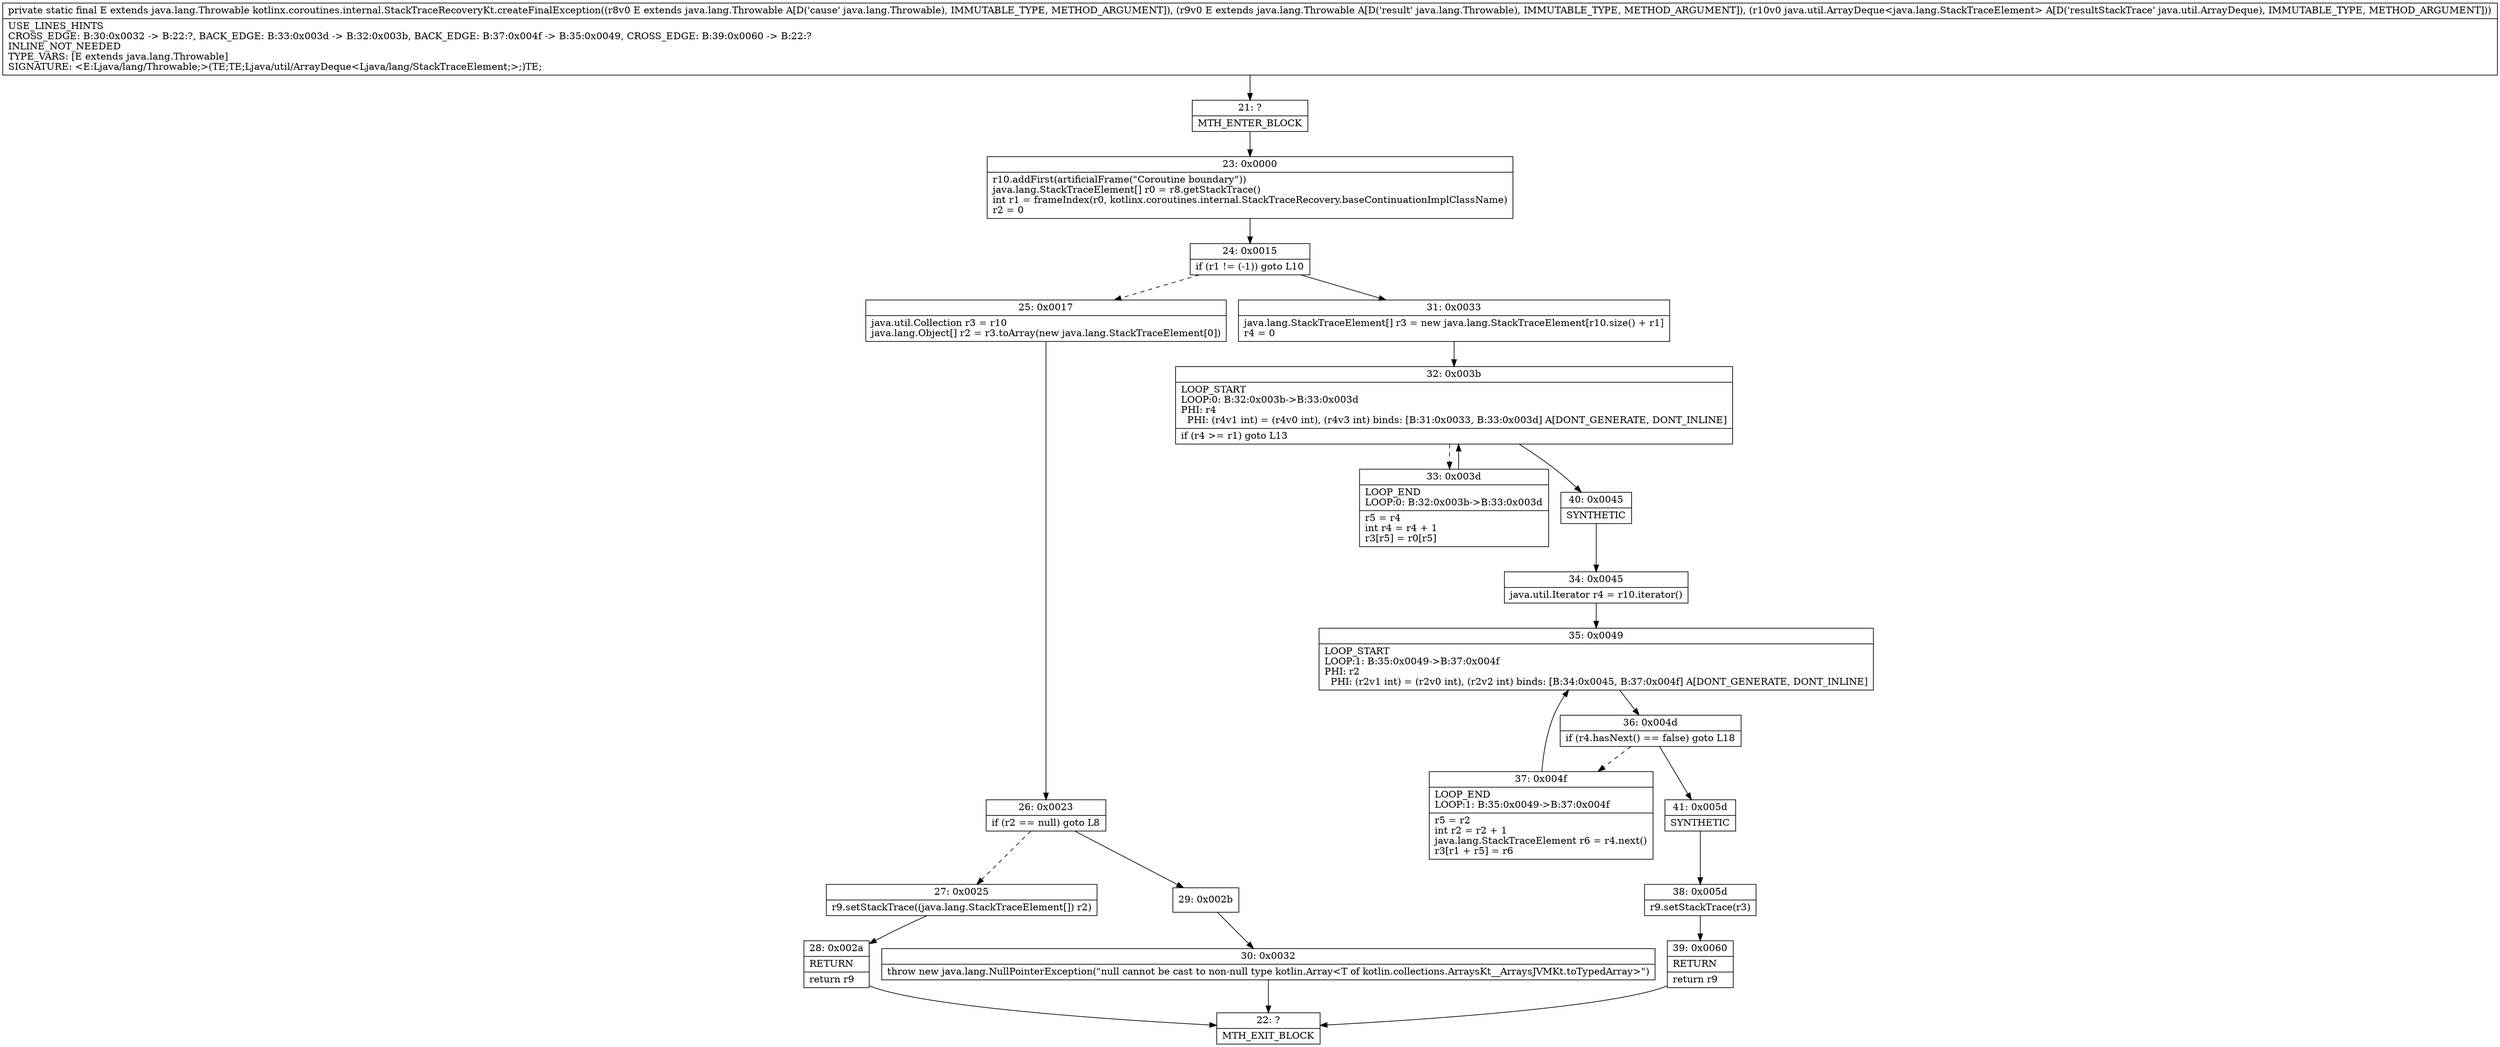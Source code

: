 digraph "CFG forkotlinx.coroutines.internal.StackTraceRecoveryKt.createFinalException(Ljava\/lang\/Throwable;Ljava\/lang\/Throwable;Ljava\/util\/ArrayDeque;)Ljava\/lang\/Throwable;" {
Node_21 [shape=record,label="{21\:\ ?|MTH_ENTER_BLOCK\l}"];
Node_23 [shape=record,label="{23\:\ 0x0000|r10.addFirst(artificialFrame(\"Coroutine boundary\"))\ljava.lang.StackTraceElement[] r0 = r8.getStackTrace()\lint r1 = frameIndex(r0, kotlinx.coroutines.internal.StackTraceRecovery.baseContinuationImplClassName)\lr2 = 0\l}"];
Node_24 [shape=record,label="{24\:\ 0x0015|if (r1 != (\-1)) goto L10\l}"];
Node_25 [shape=record,label="{25\:\ 0x0017|java.util.Collection r3 = r10\ljava.lang.Object[] r2 = r3.toArray(new java.lang.StackTraceElement[0])\l}"];
Node_26 [shape=record,label="{26\:\ 0x0023|if (r2 == null) goto L8\l}"];
Node_27 [shape=record,label="{27\:\ 0x0025|r9.setStackTrace((java.lang.StackTraceElement[]) r2)\l}"];
Node_28 [shape=record,label="{28\:\ 0x002a|RETURN\l|return r9\l}"];
Node_22 [shape=record,label="{22\:\ ?|MTH_EXIT_BLOCK\l}"];
Node_29 [shape=record,label="{29\:\ 0x002b}"];
Node_30 [shape=record,label="{30\:\ 0x0032|throw new java.lang.NullPointerException(\"null cannot be cast to non\-null type kotlin.Array\<T of kotlin.collections.ArraysKt__ArraysJVMKt.toTypedArray\>\")\l}"];
Node_31 [shape=record,label="{31\:\ 0x0033|java.lang.StackTraceElement[] r3 = new java.lang.StackTraceElement[r10.size() + r1]\lr4 = 0\l}"];
Node_32 [shape=record,label="{32\:\ 0x003b|LOOP_START\lLOOP:0: B:32:0x003b\-\>B:33:0x003d\lPHI: r4 \l  PHI: (r4v1 int) = (r4v0 int), (r4v3 int) binds: [B:31:0x0033, B:33:0x003d] A[DONT_GENERATE, DONT_INLINE]\l|if (r4 \>= r1) goto L13\l}"];
Node_33 [shape=record,label="{33\:\ 0x003d|LOOP_END\lLOOP:0: B:32:0x003b\-\>B:33:0x003d\l|r5 = r4\lint r4 = r4 + 1\lr3[r5] = r0[r5]\l}"];
Node_40 [shape=record,label="{40\:\ 0x0045|SYNTHETIC\l}"];
Node_34 [shape=record,label="{34\:\ 0x0045|java.util.Iterator r4 = r10.iterator()\l}"];
Node_35 [shape=record,label="{35\:\ 0x0049|LOOP_START\lLOOP:1: B:35:0x0049\-\>B:37:0x004f\lPHI: r2 \l  PHI: (r2v1 int) = (r2v0 int), (r2v2 int) binds: [B:34:0x0045, B:37:0x004f] A[DONT_GENERATE, DONT_INLINE]\l}"];
Node_36 [shape=record,label="{36\:\ 0x004d|if (r4.hasNext() == false) goto L18\l}"];
Node_37 [shape=record,label="{37\:\ 0x004f|LOOP_END\lLOOP:1: B:35:0x0049\-\>B:37:0x004f\l|r5 = r2\lint r2 = r2 + 1\ljava.lang.StackTraceElement r6 = r4.next()\lr3[r1 + r5] = r6\l}"];
Node_41 [shape=record,label="{41\:\ 0x005d|SYNTHETIC\l}"];
Node_38 [shape=record,label="{38\:\ 0x005d|r9.setStackTrace(r3)\l}"];
Node_39 [shape=record,label="{39\:\ 0x0060|RETURN\l|return r9\l}"];
MethodNode[shape=record,label="{private static final E extends java.lang.Throwable kotlinx.coroutines.internal.StackTraceRecoveryKt.createFinalException((r8v0 E extends java.lang.Throwable A[D('cause' java.lang.Throwable), IMMUTABLE_TYPE, METHOD_ARGUMENT]), (r9v0 E extends java.lang.Throwable A[D('result' java.lang.Throwable), IMMUTABLE_TYPE, METHOD_ARGUMENT]), (r10v0 java.util.ArrayDeque\<java.lang.StackTraceElement\> A[D('resultStackTrace' java.util.ArrayDeque), IMMUTABLE_TYPE, METHOD_ARGUMENT]))  | USE_LINES_HINTS\lCROSS_EDGE: B:30:0x0032 \-\> B:22:?, BACK_EDGE: B:33:0x003d \-\> B:32:0x003b, BACK_EDGE: B:37:0x004f \-\> B:35:0x0049, CROSS_EDGE: B:39:0x0060 \-\> B:22:?\lINLINE_NOT_NEEDED\lTYPE_VARS: [E extends java.lang.Throwable]\lSIGNATURE: \<E:Ljava\/lang\/Throwable;\>(TE;TE;Ljava\/util\/ArrayDeque\<Ljava\/lang\/StackTraceElement;\>;)TE;\l}"];
MethodNode -> Node_21;Node_21 -> Node_23;
Node_23 -> Node_24;
Node_24 -> Node_25[style=dashed];
Node_24 -> Node_31;
Node_25 -> Node_26;
Node_26 -> Node_27[style=dashed];
Node_26 -> Node_29;
Node_27 -> Node_28;
Node_28 -> Node_22;
Node_29 -> Node_30;
Node_30 -> Node_22;
Node_31 -> Node_32;
Node_32 -> Node_33[style=dashed];
Node_32 -> Node_40;
Node_33 -> Node_32;
Node_40 -> Node_34;
Node_34 -> Node_35;
Node_35 -> Node_36;
Node_36 -> Node_37[style=dashed];
Node_36 -> Node_41;
Node_37 -> Node_35;
Node_41 -> Node_38;
Node_38 -> Node_39;
Node_39 -> Node_22;
}

